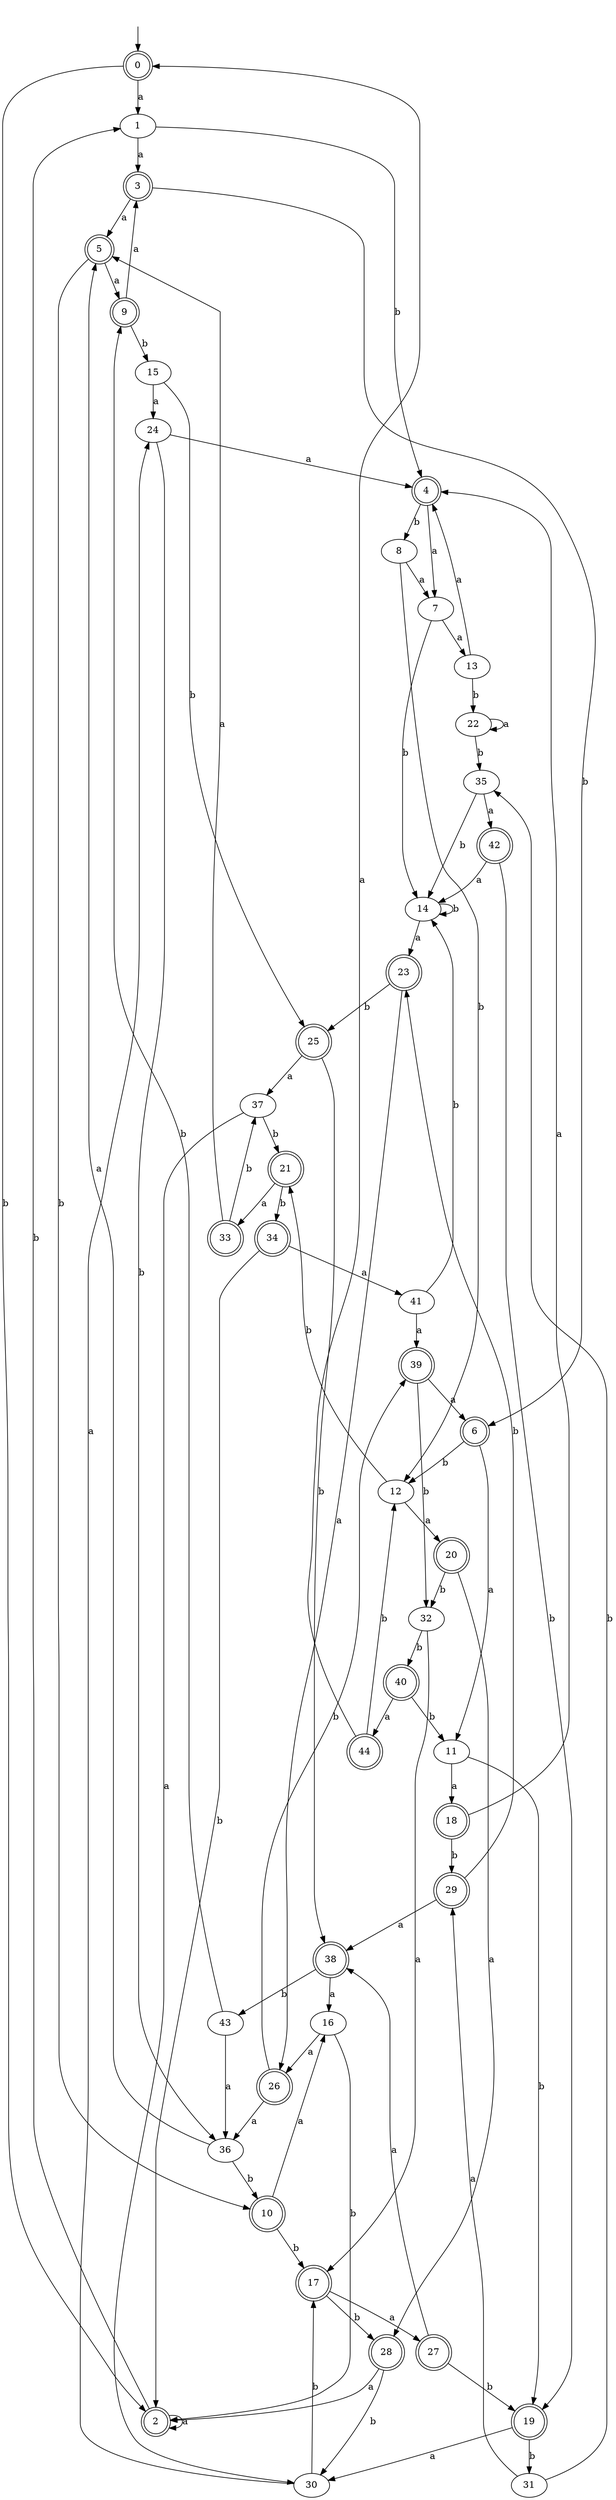 digraph RandomDFA {
  __start0 [label="", shape=none];
  __start0 -> 0 [label=""];
  0 [shape=circle] [shape=doublecircle]
  0 -> 1 [label="a"]
  0 -> 2 [label="b"]
  1
  1 -> 3 [label="a"]
  1 -> 4 [label="b"]
  2 [shape=doublecircle]
  2 -> 2 [label="a"]
  2 -> 1 [label="b"]
  3 [shape=doublecircle]
  3 -> 5 [label="a"]
  3 -> 6 [label="b"]
  4 [shape=doublecircle]
  4 -> 7 [label="a"]
  4 -> 8 [label="b"]
  5 [shape=doublecircle]
  5 -> 9 [label="a"]
  5 -> 10 [label="b"]
  6 [shape=doublecircle]
  6 -> 11 [label="a"]
  6 -> 12 [label="b"]
  7
  7 -> 13 [label="a"]
  7 -> 14 [label="b"]
  8
  8 -> 7 [label="a"]
  8 -> 12 [label="b"]
  9 [shape=doublecircle]
  9 -> 3 [label="a"]
  9 -> 15 [label="b"]
  10 [shape=doublecircle]
  10 -> 16 [label="a"]
  10 -> 17 [label="b"]
  11
  11 -> 18 [label="a"]
  11 -> 19 [label="b"]
  12
  12 -> 20 [label="a"]
  12 -> 21 [label="b"]
  13
  13 -> 4 [label="a"]
  13 -> 22 [label="b"]
  14
  14 -> 23 [label="a"]
  14 -> 14 [label="b"]
  15
  15 -> 24 [label="a"]
  15 -> 25 [label="b"]
  16
  16 -> 26 [label="a"]
  16 -> 2 [label="b"]
  17 [shape=doublecircle]
  17 -> 27 [label="a"]
  17 -> 28 [label="b"]
  18 [shape=doublecircle]
  18 -> 4 [label="a"]
  18 -> 29 [label="b"]
  19 [shape=doublecircle]
  19 -> 30 [label="a"]
  19 -> 31 [label="b"]
  20 [shape=doublecircle]
  20 -> 28 [label="a"]
  20 -> 32 [label="b"]
  21 [shape=doublecircle]
  21 -> 33 [label="a"]
  21 -> 34 [label="b"]
  22
  22 -> 22 [label="a"]
  22 -> 35 [label="b"]
  23 [shape=doublecircle]
  23 -> 26 [label="a"]
  23 -> 25 [label="b"]
  24
  24 -> 4 [label="a"]
  24 -> 36 [label="b"]
  25 [shape=doublecircle]
  25 -> 37 [label="a"]
  25 -> 38 [label="b"]
  26 [shape=doublecircle]
  26 -> 36 [label="a"]
  26 -> 39 [label="b"]
  27 [shape=doublecircle]
  27 -> 38 [label="a"]
  27 -> 19 [label="b"]
  28 [shape=doublecircle]
  28 -> 2 [label="a"]
  28 -> 30 [label="b"]
  29 [shape=doublecircle]
  29 -> 38 [label="a"]
  29 -> 23 [label="b"]
  30
  30 -> 24 [label="a"]
  30 -> 17 [label="b"]
  31
  31 -> 29 [label="a"]
  31 -> 35 [label="b"]
  32
  32 -> 17 [label="a"]
  32 -> 40 [label="b"]
  33 [shape=doublecircle]
  33 -> 5 [label="a"]
  33 -> 37 [label="b"]
  34 [shape=doublecircle]
  34 -> 41 [label="a"]
  34 -> 2 [label="b"]
  35
  35 -> 42 [label="a"]
  35 -> 14 [label="b"]
  36
  36 -> 5 [label="a"]
  36 -> 10 [label="b"]
  37
  37 -> 30 [label="a"]
  37 -> 21 [label="b"]
  38 [shape=doublecircle]
  38 -> 16 [label="a"]
  38 -> 43 [label="b"]
  39 [shape=doublecircle]
  39 -> 6 [label="a"]
  39 -> 32 [label="b"]
  40 [shape=doublecircle]
  40 -> 44 [label="a"]
  40 -> 11 [label="b"]
  41
  41 -> 39 [label="a"]
  41 -> 14 [label="b"]
  42 [shape=doublecircle]
  42 -> 14 [label="a"]
  42 -> 19 [label="b"]
  43
  43 -> 36 [label="a"]
  43 -> 9 [label="b"]
  44 [shape=doublecircle]
  44 -> 0 [label="a"]
  44 -> 12 [label="b"]
}
